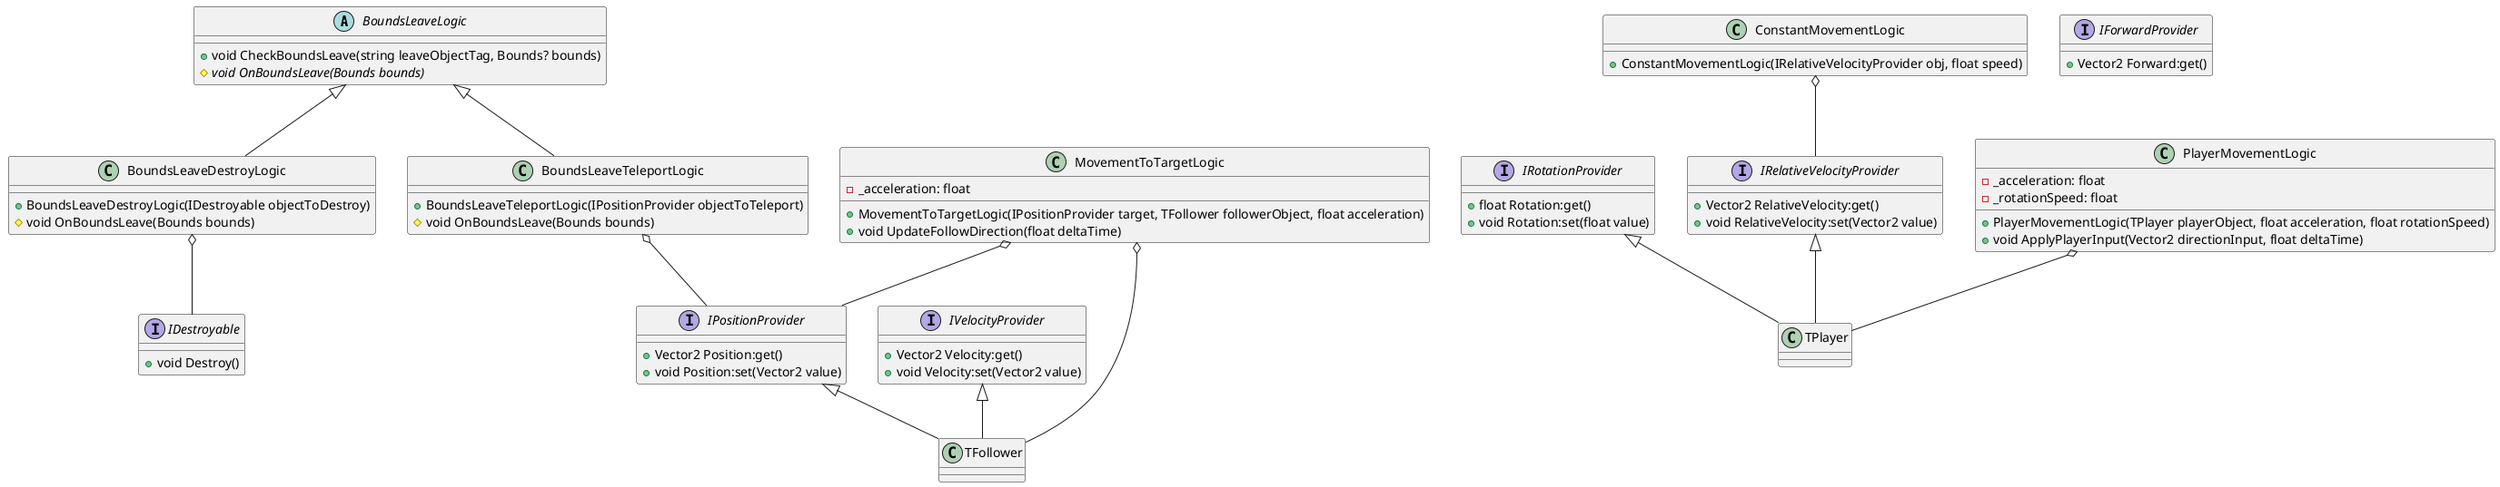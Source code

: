﻿@startuml
'https://plantuml.com/class-diagram

abstract class BoundsLeaveLogic {
    + void CheckBoundsLeave(string leaveObjectTag, Bounds? bounds)
    {abstract} # void OnBoundsLeave(Bounds bounds)
}

class BoundsLeaveTeleportLogic {
    + BoundsLeaveTeleportLogic(IPositionProvider objectToTeleport)
    # void OnBoundsLeave(Bounds bounds)
}

class BoundsLeaveDestroyLogic {
    + BoundsLeaveDestroyLogic(IDestroyable objectToDestroy)
    # void OnBoundsLeave(Bounds bounds)
}

interface IPositionProvider {
    + Vector2 Position:get()
    + void Position:set(Vector2 value)
}

interface IRotationProvider {
    + float Rotation:get()
    + void Rotation:set(float value)
}

interface IForwardProvider {
    + Vector2 Forward:get()
}

interface IDestroyable {
    + void Destroy() 
}

interface IVelocityProvider {
    + Vector2 Velocity:get()
    + void Velocity:set(Vector2 value)
}

interface IRelativeVelocityProvider {
    + Vector2 RelativeVelocity:get()
    + void RelativeVelocity:set(Vector2 value)
}

class PlayerMovementLogic {
    - _acceleration: float
    - _rotationSpeed: float
    + PlayerMovementLogic(TPlayer playerObject, float acceleration, float rotationSpeed)
    + void ApplyPlayerInput(Vector2 directionInput, float deltaTime)
}
PlayerMovementLogic o-- TPlayer
IRelativeVelocityProvider <|-- TPlayer
IRotationProvider <|-- TPlayer

class ConstantMovementLogic {
    + ConstantMovementLogic(IRelativeVelocityProvider obj, float speed)
}
ConstantMovementLogic o-- IRelativeVelocityProvider

class MovementToTargetLogic {
    - _acceleration: float
    + MovementToTargetLogic(IPositionProvider target, TFollower followerObject, float acceleration)
    + void UpdateFollowDirection(float deltaTime)
}
MovementToTargetLogic o-- IPositionProvider
MovementToTargetLogic o-- TFollower
IPositionProvider <|-- TFollower
IVelocityProvider <|-- TFollower


BoundsLeaveLogic <|-- BoundsLeaveTeleportLogic
BoundsLeaveTeleportLogic o-- IPositionProvider
BoundsLeaveLogic <|-- BoundsLeaveDestroyLogic
BoundsLeaveDestroyLogic o-- IDestroyable

@enduml